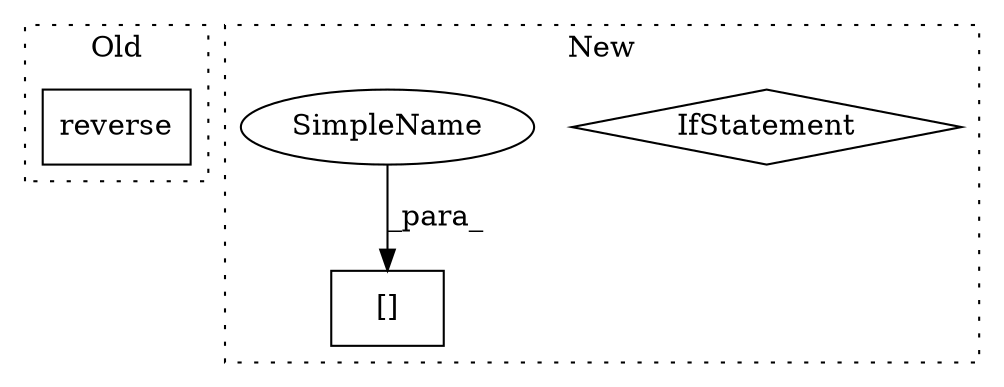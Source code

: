 digraph G {
subgraph cluster0 {
1 [label="reverse" a="32" s="5207" l="9" shape="box"];
label = "Old";
style="dotted";
}
subgraph cluster1 {
2 [label="IfStatement" a="25" s="4383,4407" l="12,2" shape="diamond"];
3 [label="[]" a="2" s="4464,4473" l="5,1" shape="box"];
4 [label="SimpleName" a="42" s="4469" l="4" shape="ellipse"];
label = "New";
style="dotted";
}
4 -> 3 [label="_para_"];
}